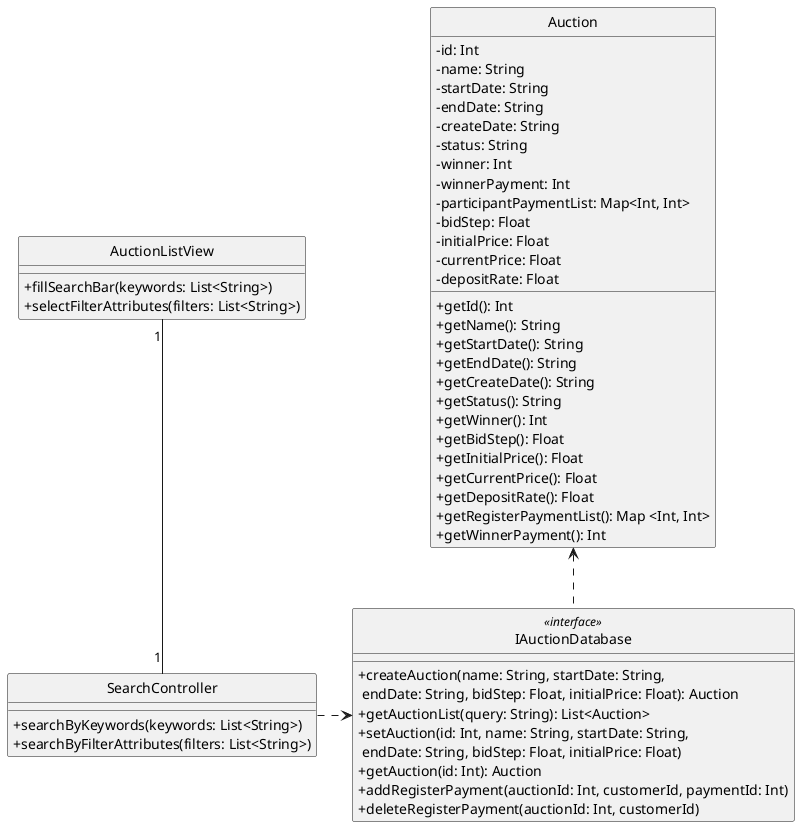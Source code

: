 @startuml 
skinparam classAttributeIconSize 0
skinparam linetype ortho
hide circle
class AuctionListView {

    + fillSearchBar(keywords: List<String>)
    + selectFilterAttributes(filters: List<String>)

    }

class SearchController {
    
    + searchByKeywords(keywords: List<String>)
    + searchByFilterAttributes(filters: List<String>)

    }

class Auction {
    - id: Int
    - name: String
    - startDate: String
    - endDate: String
    - createDate: String
    - status: String
    - winner: Int
    - winnerPayment: Int
    - participantPaymentList: Map<Int, Int>
    - bidStep: Float
    - initialPrice: Float
    - currentPrice: Float
    - depositRate: Float

    + getId(): Int
    + getName(): String
    + getStartDate(): String
    + getEndDate(): String
    + getCreateDate(): String
    + getStatus(): String
    + getWinner(): Int
    + getBidStep(): Float
    + getInitialPrice(): Float
    + getCurrentPrice(): Float
    + getDepositRate(): Float
    + getRegisterPaymentList(): Map <Int, Int>
    + getWinnerPayment(): Int
    }

class IAuctionDatabase <<interface>> {
    + createAuction(name: String, startDate: String,\n endDate: String, bidStep: Float, initialPrice: Float): Auction
    + getAuctionList(query: String): List<Auction>
    + setAuction(id: Int, name: String, startDate: String,\n endDate: String, bidStep: Float, initialPrice: Float)
    + getAuction(id: Int): Auction
    + addRegisterPayment(auctionId: Int, customerId, paymentId: Int)
    + deleteRegisterPayment(auctionId: Int, customerId)
}

AuctionListView "1" -- "1" SearchController

SearchController ..r> IAuctionDatabase

IAuctionDatabase ..u> Auction

@enduml